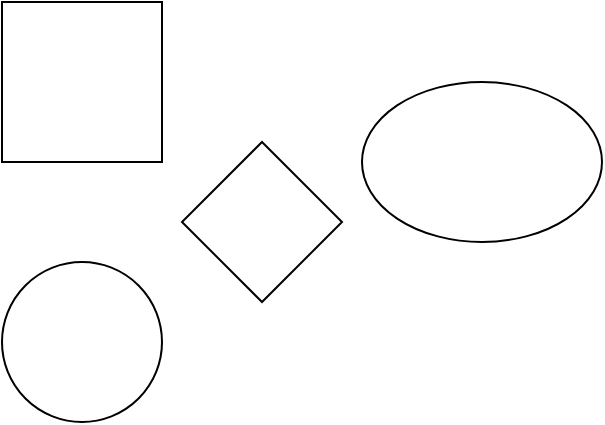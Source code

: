 <mxfile version="15.9.6" type="github">
  <diagram id="qSj4vOjvkUS_qpwnHbuN" name="Page-1">
    <mxGraphModel dx="782" dy="474" grid="1" gridSize="10" guides="1" tooltips="1" connect="1" arrows="1" fold="1" page="1" pageScale="1" pageWidth="827" pageHeight="1169" math="0" shadow="0">
      <root>
        <mxCell id="0" />
        <mxCell id="1" parent="0" />
        <mxCell id="9m9PsP-AuQI-AW2UUpMn-1" value="" style="ellipse;whiteSpace=wrap;html=1;" vertex="1" parent="1">
          <mxGeometry x="330" y="170" width="120" height="80" as="geometry" />
        </mxCell>
        <mxCell id="9m9PsP-AuQI-AW2UUpMn-2" value="" style="rhombus;whiteSpace=wrap;html=1;" vertex="1" parent="1">
          <mxGeometry x="240" y="200" width="80" height="80" as="geometry" />
        </mxCell>
        <mxCell id="9m9PsP-AuQI-AW2UUpMn-3" value="" style="ellipse;whiteSpace=wrap;html=1;aspect=fixed;" vertex="1" parent="1">
          <mxGeometry x="150" y="260" width="80" height="80" as="geometry" />
        </mxCell>
        <mxCell id="9m9PsP-AuQI-AW2UUpMn-4" value="" style="whiteSpace=wrap;html=1;aspect=fixed;" vertex="1" parent="1">
          <mxGeometry x="150" y="130" width="80" height="80" as="geometry" />
        </mxCell>
      </root>
    </mxGraphModel>
  </diagram>
</mxfile>
